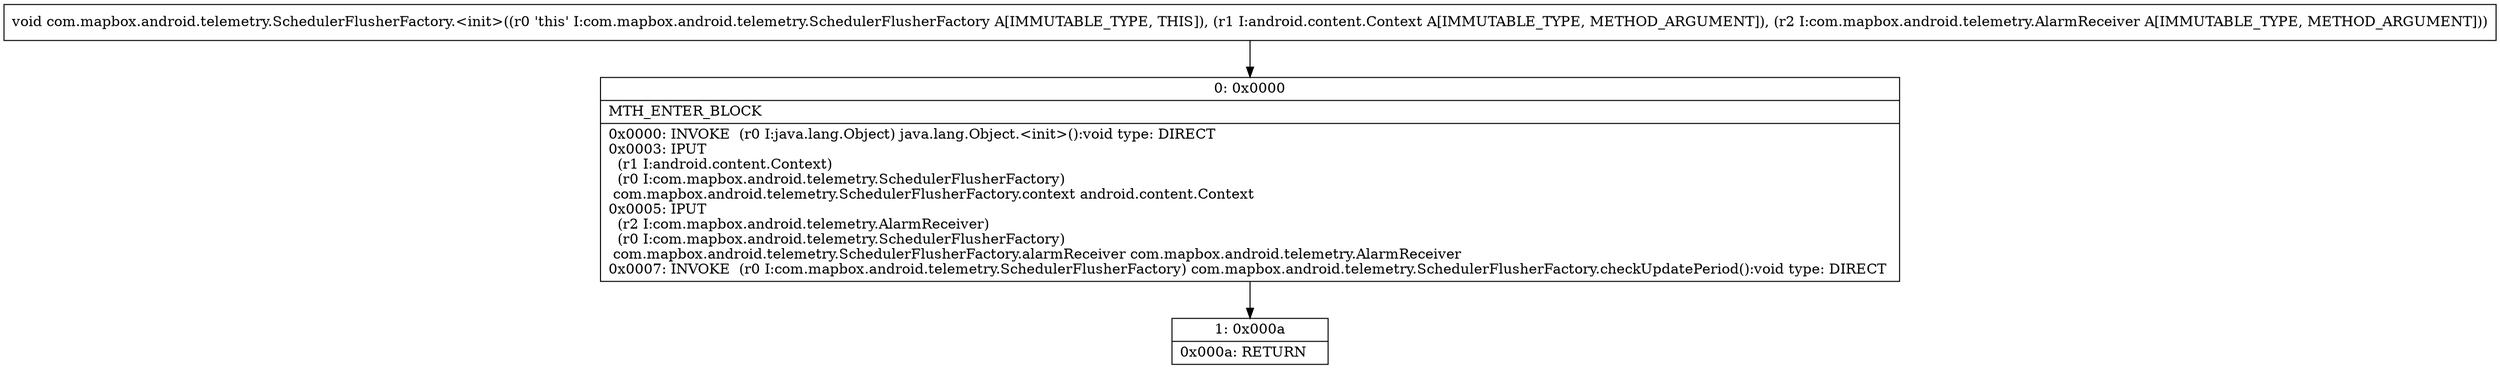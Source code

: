 digraph "CFG forcom.mapbox.android.telemetry.SchedulerFlusherFactory.\<init\>(Landroid\/content\/Context;Lcom\/mapbox\/android\/telemetry\/AlarmReceiver;)V" {
Node_0 [shape=record,label="{0\:\ 0x0000|MTH_ENTER_BLOCK\l|0x0000: INVOKE  (r0 I:java.lang.Object) java.lang.Object.\<init\>():void type: DIRECT \l0x0003: IPUT  \l  (r1 I:android.content.Context)\l  (r0 I:com.mapbox.android.telemetry.SchedulerFlusherFactory)\l com.mapbox.android.telemetry.SchedulerFlusherFactory.context android.content.Context \l0x0005: IPUT  \l  (r2 I:com.mapbox.android.telemetry.AlarmReceiver)\l  (r0 I:com.mapbox.android.telemetry.SchedulerFlusherFactory)\l com.mapbox.android.telemetry.SchedulerFlusherFactory.alarmReceiver com.mapbox.android.telemetry.AlarmReceiver \l0x0007: INVOKE  (r0 I:com.mapbox.android.telemetry.SchedulerFlusherFactory) com.mapbox.android.telemetry.SchedulerFlusherFactory.checkUpdatePeriod():void type: DIRECT \l}"];
Node_1 [shape=record,label="{1\:\ 0x000a|0x000a: RETURN   \l}"];
MethodNode[shape=record,label="{void com.mapbox.android.telemetry.SchedulerFlusherFactory.\<init\>((r0 'this' I:com.mapbox.android.telemetry.SchedulerFlusherFactory A[IMMUTABLE_TYPE, THIS]), (r1 I:android.content.Context A[IMMUTABLE_TYPE, METHOD_ARGUMENT]), (r2 I:com.mapbox.android.telemetry.AlarmReceiver A[IMMUTABLE_TYPE, METHOD_ARGUMENT])) }"];
MethodNode -> Node_0;
Node_0 -> Node_1;
}

